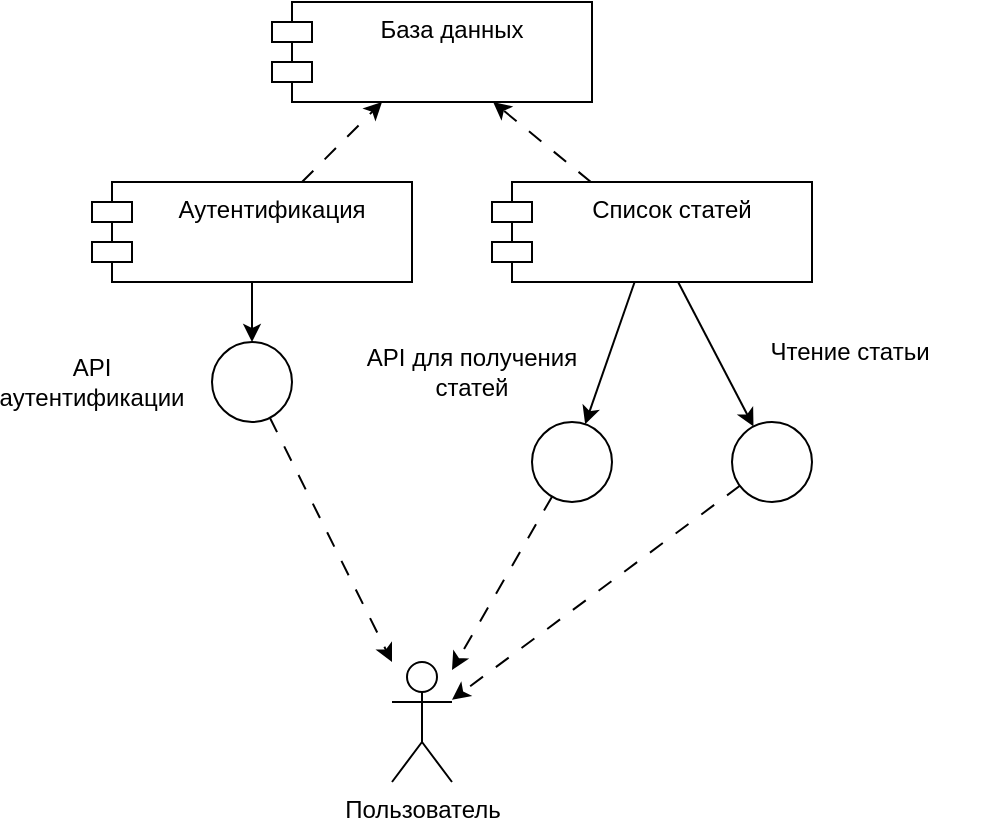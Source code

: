 <mxfile version="27.1.4">
  <diagram name="Page-1" id="b5b7bab2-c9e2-2cf4-8b2a-24fd1a2a6d21">
    <mxGraphModel dx="1876" dy="828" grid="1" gridSize="10" guides="1" tooltips="1" connect="1" arrows="1" fold="1" page="1" pageScale="1" pageWidth="827" pageHeight="1169" background="none" math="0" shadow="0">
      <root>
        <mxCell id="0" />
        <mxCell id="1" parent="0" />
        <mxCell id="L2ADHCGbDqvgz2DQ5tKt-9" style="edgeStyle=orthogonalEdgeStyle;rounded=0;orthogonalLoop=1;jettySize=auto;html=1;" parent="1" source="L2ADHCGbDqvgz2DQ5tKt-1" target="L2ADHCGbDqvgz2DQ5tKt-5" edge="1">
          <mxGeometry relative="1" as="geometry" />
        </mxCell>
        <mxCell id="L2ADHCGbDqvgz2DQ5tKt-23" style="rounded=0;orthogonalLoop=1;jettySize=auto;html=1;dashed=1;dashPattern=8 8;" parent="1" source="L2ADHCGbDqvgz2DQ5tKt-1" target="L2ADHCGbDqvgz2DQ5tKt-4" edge="1">
          <mxGeometry relative="1" as="geometry" />
        </mxCell>
        <mxCell id="L2ADHCGbDqvgz2DQ5tKt-1" value="Аутентификация" style="shape=module;align=left;spacingLeft=20;align=center;verticalAlign=top;whiteSpace=wrap;html=1;" parent="1" vertex="1">
          <mxGeometry x="100" y="270" width="160" height="50" as="geometry" />
        </mxCell>
        <mxCell id="L2ADHCGbDqvgz2DQ5tKt-10" style="rounded=0;orthogonalLoop=1;jettySize=auto;html=1;" parent="1" source="L2ADHCGbDqvgz2DQ5tKt-2" target="L2ADHCGbDqvgz2DQ5tKt-7" edge="1">
          <mxGeometry relative="1" as="geometry" />
        </mxCell>
        <mxCell id="L2ADHCGbDqvgz2DQ5tKt-19" style="rounded=0;orthogonalLoop=1;jettySize=auto;html=1;" parent="1" source="L2ADHCGbDqvgz2DQ5tKt-2" target="L2ADHCGbDqvgz2DQ5tKt-18" edge="1">
          <mxGeometry relative="1" as="geometry" />
        </mxCell>
        <mxCell id="L2ADHCGbDqvgz2DQ5tKt-22" style="rounded=0;orthogonalLoop=1;jettySize=auto;html=1;startArrow=none;startFill=0;dashed=1;dashPattern=8 8;" parent="1" source="L2ADHCGbDqvgz2DQ5tKt-2" target="L2ADHCGbDqvgz2DQ5tKt-4" edge="1">
          <mxGeometry relative="1" as="geometry" />
        </mxCell>
        <mxCell id="L2ADHCGbDqvgz2DQ5tKt-2" value="Список статей" style="shape=module;align=left;spacingLeft=20;align=center;verticalAlign=top;whiteSpace=wrap;html=1;" parent="1" vertex="1">
          <mxGeometry x="300" y="270" width="160" height="50" as="geometry" />
        </mxCell>
        <mxCell id="L2ADHCGbDqvgz2DQ5tKt-4" value="База данных" style="shape=module;align=left;spacingLeft=20;align=center;verticalAlign=top;whiteSpace=wrap;html=1;" parent="1" vertex="1">
          <mxGeometry x="190" y="180" width="160" height="50" as="geometry" />
        </mxCell>
        <mxCell id="L2ADHCGbDqvgz2DQ5tKt-16" style="rounded=0;orthogonalLoop=1;jettySize=auto;html=1;dashed=1;dashPattern=8 8;" parent="1" source="L2ADHCGbDqvgz2DQ5tKt-5" target="L2ADHCGbDqvgz2DQ5tKt-11" edge="1">
          <mxGeometry relative="1" as="geometry" />
        </mxCell>
        <mxCell id="L2ADHCGbDqvgz2DQ5tKt-5" value="" style="ellipse;whiteSpace=wrap;html=1;aspect=fixed;" parent="1" vertex="1">
          <mxGeometry x="160" y="350" width="40" height="40" as="geometry" />
        </mxCell>
        <mxCell id="L2ADHCGbDqvgz2DQ5tKt-6" value="API аутентификации" style="text;html=1;align=center;verticalAlign=middle;whiteSpace=wrap;rounded=0;" parent="1" vertex="1">
          <mxGeometry x="60" y="355" width="80" height="30" as="geometry" />
        </mxCell>
        <mxCell id="L2ADHCGbDqvgz2DQ5tKt-17" style="rounded=0;orthogonalLoop=1;jettySize=auto;html=1;dashed=1;dashPattern=8 8;" parent="1" source="L2ADHCGbDqvgz2DQ5tKt-7" target="L2ADHCGbDqvgz2DQ5tKt-11" edge="1">
          <mxGeometry relative="1" as="geometry" />
        </mxCell>
        <mxCell id="L2ADHCGbDqvgz2DQ5tKt-7" value="" style="ellipse;whiteSpace=wrap;html=1;aspect=fixed;" parent="1" vertex="1">
          <mxGeometry x="320" y="390" width="40" height="40" as="geometry" />
        </mxCell>
        <mxCell id="L2ADHCGbDqvgz2DQ5tKt-8" value="API для получения статей" style="text;html=1;align=center;verticalAlign=middle;whiteSpace=wrap;rounded=0;" parent="1" vertex="1">
          <mxGeometry x="230" y="350" width="120" height="30" as="geometry" />
        </mxCell>
        <mxCell id="L2ADHCGbDqvgz2DQ5tKt-11" value="Пользователь" style="shape=umlActor;verticalLabelPosition=bottom;verticalAlign=top;html=1;" parent="1" vertex="1">
          <mxGeometry x="250" y="510" width="30" height="60" as="geometry" />
        </mxCell>
        <mxCell id="L2ADHCGbDqvgz2DQ5tKt-21" style="rounded=0;orthogonalLoop=1;jettySize=auto;html=1;dashed=1;dashPattern=8 8;" parent="1" source="L2ADHCGbDqvgz2DQ5tKt-18" target="L2ADHCGbDqvgz2DQ5tKt-11" edge="1">
          <mxGeometry relative="1" as="geometry">
            <mxPoint x="420.488" y="504.39" as="sourcePoint" />
          </mxGeometry>
        </mxCell>
        <mxCell id="L2ADHCGbDqvgz2DQ5tKt-18" value="" style="ellipse;whiteSpace=wrap;html=1;aspect=fixed;" parent="1" vertex="1">
          <mxGeometry x="420" y="390" width="40" height="40" as="geometry" />
        </mxCell>
        <mxCell id="L2ADHCGbDqvgz2DQ5tKt-20" value="Чтение статьи" style="text;html=1;align=center;verticalAlign=middle;whiteSpace=wrap;rounded=0;" parent="1" vertex="1">
          <mxGeometry x="414" y="340" width="130" height="30" as="geometry" />
        </mxCell>
      </root>
    </mxGraphModel>
  </diagram>
</mxfile>
